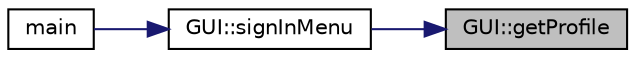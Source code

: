 digraph "GUI::getProfile"
{
 // INTERACTIVE_SVG=YES
 // LATEX_PDF_SIZE
  edge [fontname="Helvetica",fontsize="10",labelfontname="Helvetica",labelfontsize="10"];
  node [fontname="Helvetica",fontsize="10",shape=record];
  rankdir="RL";
  Node1 [label="GUI::getProfile",height=0.2,width=0.4,color="black", fillcolor="grey75", style="filled", fontcolor="black",tooltip="Gets the profile of a player from the ./data/profiles.csv file."];
  Node1 -> Node2 [dir="back",color="midnightblue",fontsize="10",style="solid",fontname="Helvetica"];
  Node2 [label="GUI::signInMenu",height=0.2,width=0.4,color="black", fillcolor="white", style="filled",URL="$class_g_u_i.html#acb96e4bfa59c6929e70a33c8c45f795b",tooltip="Prompts the user to sign in."];
  Node2 -> Node3 [dir="back",color="midnightblue",fontsize="10",style="solid",fontname="Helvetica"];
  Node3 [label="main",height=0.2,width=0.4,color="black", fillcolor="white", style="filled",URL="$main_8cpp.html#a0ddf1224851353fc92bfbff6f499fa97",tooltip=" "];
}
